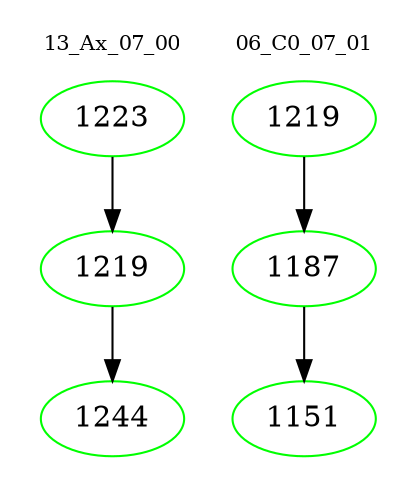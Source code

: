 digraph{
subgraph cluster_0 {
color = white
label = "13_Ax_07_00";
fontsize=10;
T0_1223 [label="1223", color="green"]
T0_1223 -> T0_1219 [color="black"]
T0_1219 [label="1219", color="green"]
T0_1219 -> T0_1244 [color="black"]
T0_1244 [label="1244", color="green"]
}
subgraph cluster_1 {
color = white
label = "06_C0_07_01";
fontsize=10;
T1_1219 [label="1219", color="green"]
T1_1219 -> T1_1187 [color="black"]
T1_1187 [label="1187", color="green"]
T1_1187 -> T1_1151 [color="black"]
T1_1151 [label="1151", color="green"]
}
}

